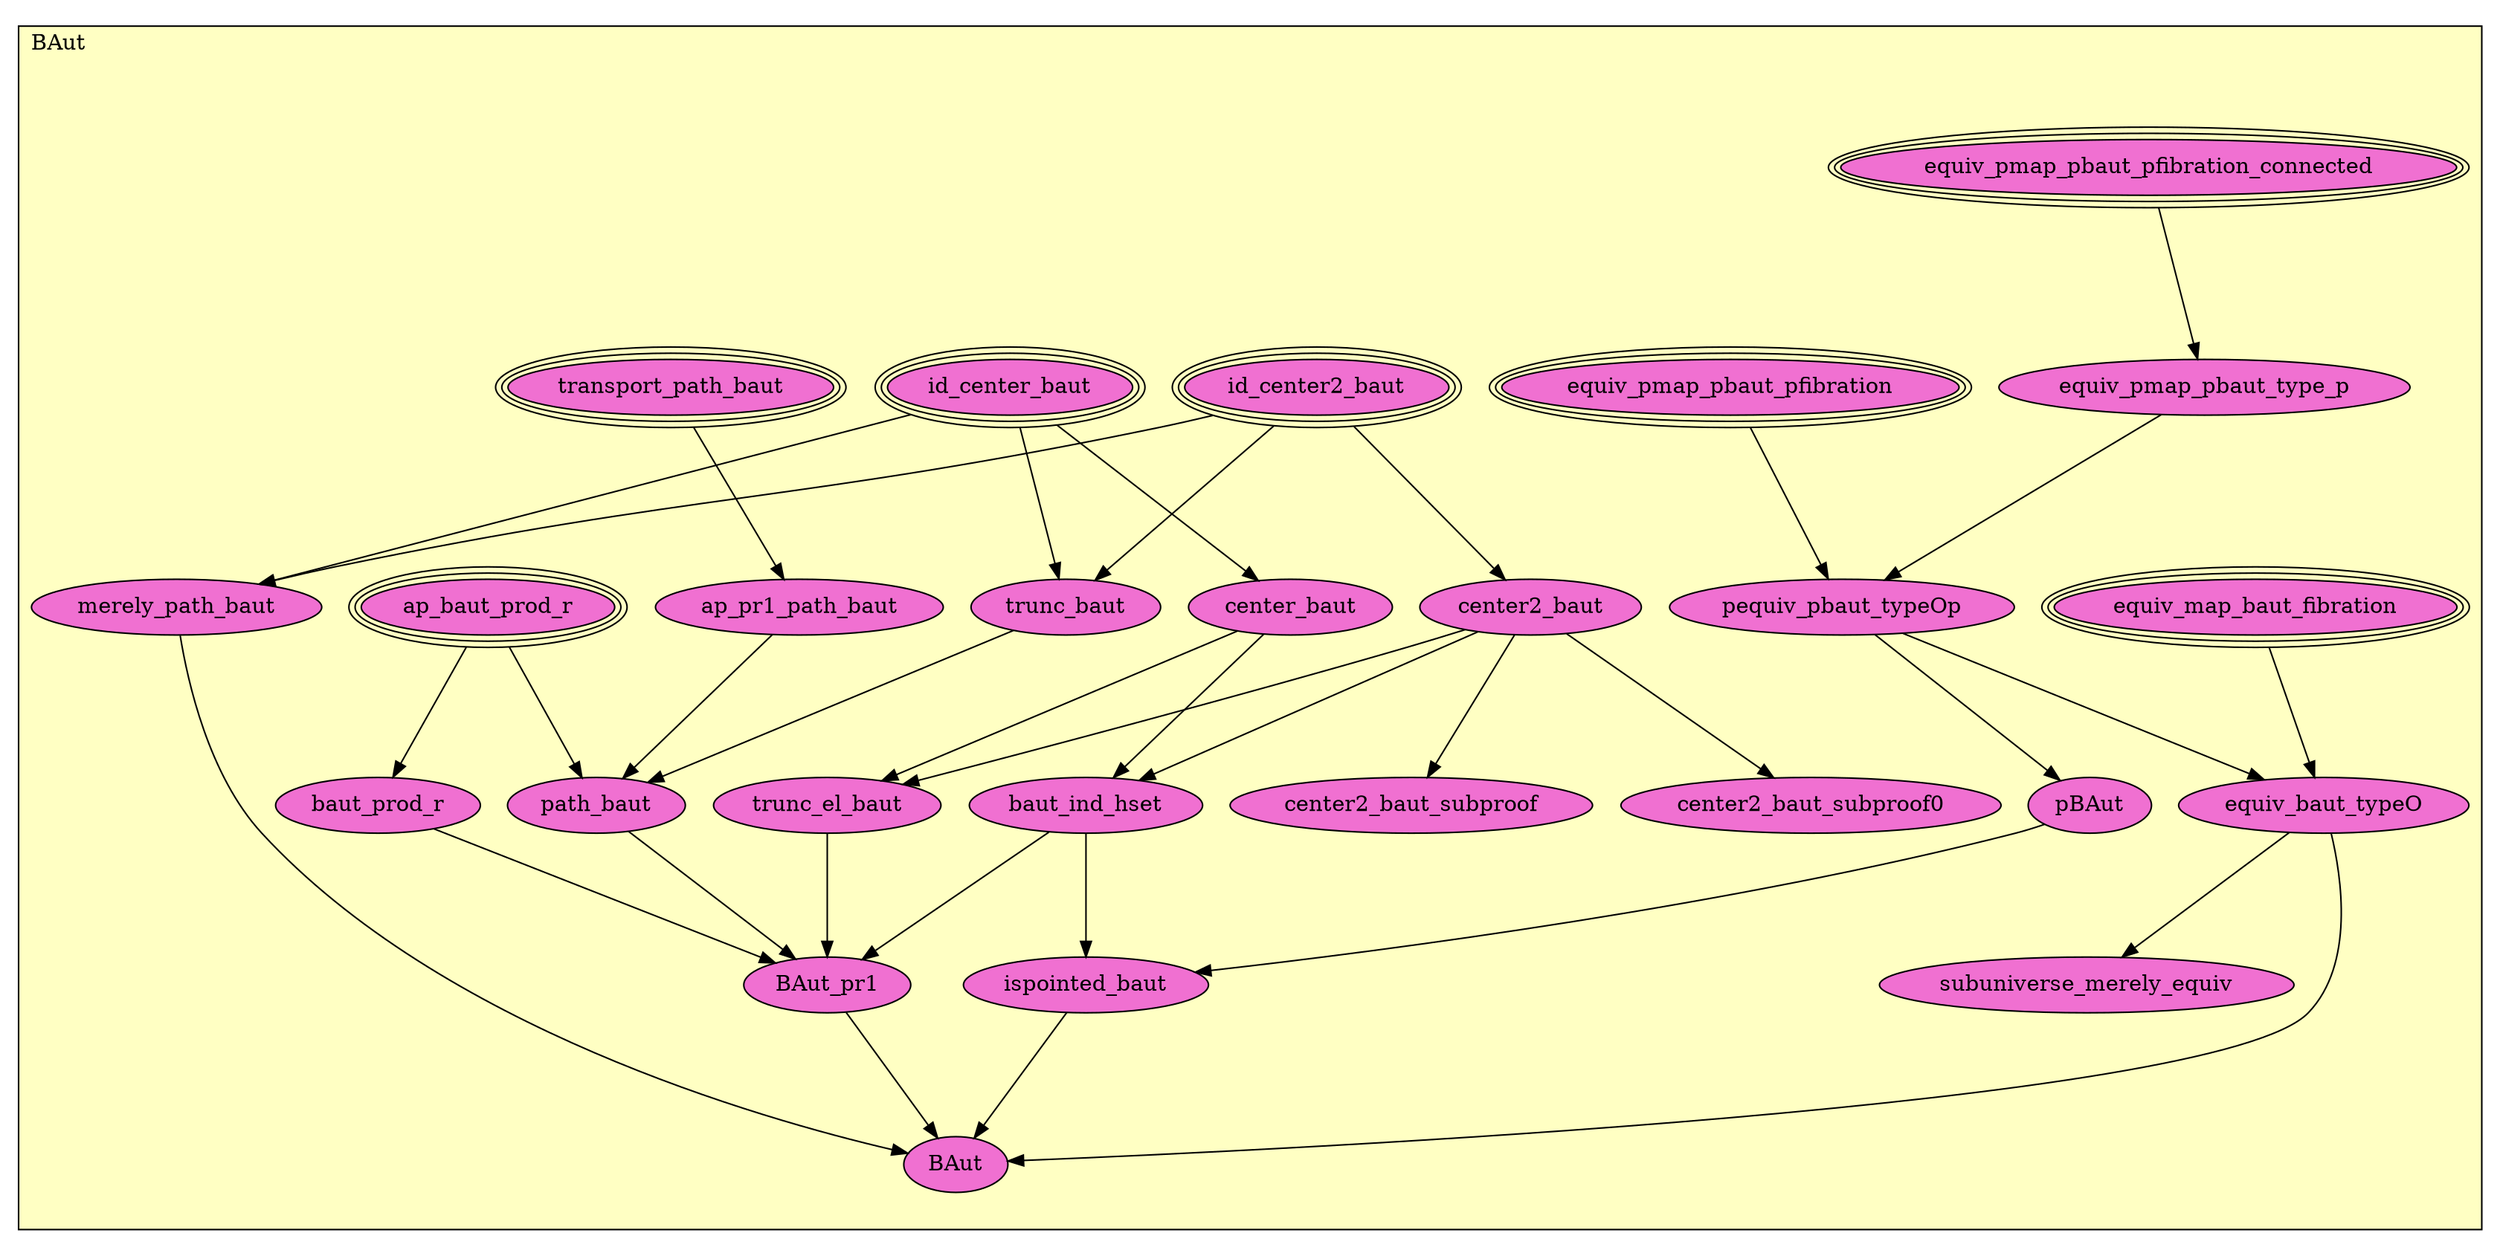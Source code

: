 digraph HoTT_Spaces_BAut {
  graph [ratio=0.5]
  node [style=filled]
BAut_equiv_pmap_pbaut_pfibration_connected [label="equiv_pmap_pbaut_pfibration_connected", URL=<BAut.html#equiv_pmap_pbaut_pfibration_connected>, peripheries=3, fillcolor="#F070D1"] ;
BAut_equiv_pmap_pbaut_type_p [label="equiv_pmap_pbaut_type_p", URL=<BAut.html#equiv_pmap_pbaut_type_p>, fillcolor="#F070D1"] ;
BAut_equiv_pmap_pbaut_pfibration [label="equiv_pmap_pbaut_pfibration", URL=<BAut.html#equiv_pmap_pbaut_pfibration>, peripheries=3, fillcolor="#F070D1"] ;
BAut_pequiv_pbaut_typeOp [label="pequiv_pbaut_typeOp", URL=<BAut.html#pequiv_pbaut_typeOp>, fillcolor="#F070D1"] ;
BAut_equiv_map_baut_fibration [label="equiv_map_baut_fibration", URL=<BAut.html#equiv_map_baut_fibration>, peripheries=3, fillcolor="#F070D1"] ;
BAut_equiv_baut_typeO [label="equiv_baut_typeO", URL=<BAut.html#equiv_baut_typeO>, fillcolor="#F070D1"] ;
BAut_subuniverse_merely_equiv [label="subuniverse_merely_equiv", URL=<BAut.html#subuniverse_merely_equiv>, fillcolor="#F070D1"] ;
BAut_id_center2_baut [label="id_center2_baut", URL=<BAut.html#id_center2_baut>, peripheries=3, fillcolor="#F070D1"] ;
BAut_center2_baut [label="center2_baut", URL=<BAut.html#center2_baut>, fillcolor="#F070D1"] ;
BAut_center2_baut_subproof0 [label="center2_baut_subproof0", URL=<BAut.html#center2_baut_subproof0>, fillcolor="#F070D1"] ;
BAut_center2_baut_subproof [label="center2_baut_subproof", URL=<BAut.html#center2_baut_subproof>, fillcolor="#F070D1"] ;
BAut_id_center_baut [label="id_center_baut", URL=<BAut.html#id_center_baut>, peripheries=3, fillcolor="#F070D1"] ;
BAut_center_baut [label="center_baut", URL=<BAut.html#center_baut>, fillcolor="#F070D1"] ;
BAut_baut_ind_hset [label="baut_ind_hset", URL=<BAut.html#baut_ind_hset>, fillcolor="#F070D1"] ;
BAut_ap_baut_prod_r [label="ap_baut_prod_r", URL=<BAut.html#ap_baut_prod_r>, peripheries=3, fillcolor="#F070D1"] ;
BAut_baut_prod_r [label="baut_prod_r", URL=<BAut.html#baut_prod_r>, fillcolor="#F070D1"] ;
BAut_trunc_el_baut [label="trunc_el_baut", URL=<BAut.html#trunc_el_baut>, fillcolor="#F070D1"] ;
BAut_merely_path_baut [label="merely_path_baut", URL=<BAut.html#merely_path_baut>, fillcolor="#F070D1"] ;
BAut_trunc_baut [label="trunc_baut", URL=<BAut.html#trunc_baut>, fillcolor="#F070D1"] ;
BAut_transport_path_baut [label="transport_path_baut", URL=<BAut.html#transport_path_baut>, peripheries=3, fillcolor="#F070D1"] ;
BAut_ap_pr1_path_baut [label="ap_pr1_path_baut", URL=<BAut.html#ap_pr1_path_baut>, fillcolor="#F070D1"] ;
BAut_path_baut [label="path_baut", URL=<BAut.html#path_baut>, fillcolor="#F070D1"] ;
BAut_pBAut [label="pBAut", URL=<BAut.html#pBAut>, fillcolor="#F070D1"] ;
BAut_ispointed_baut [label="ispointed_baut", URL=<BAut.html#ispointed_baut>, fillcolor="#F070D1"] ;
BAut_BAut_pr1 [label="BAut_pr1", URL=<BAut.html#BAut_pr1>, fillcolor="#F070D1"] ;
BAut_BAut [label="BAut", URL=<BAut.html#BAut>, fillcolor="#F070D1"] ;
  BAut_equiv_pmap_pbaut_pfibration_connected -> BAut_equiv_pmap_pbaut_type_p [] ;
  BAut_equiv_pmap_pbaut_type_p -> BAut_pequiv_pbaut_typeOp [] ;
  BAut_equiv_pmap_pbaut_pfibration -> BAut_pequiv_pbaut_typeOp [] ;
  BAut_pequiv_pbaut_typeOp -> BAut_equiv_baut_typeO [] ;
  BAut_pequiv_pbaut_typeOp -> BAut_pBAut [] ;
  BAut_equiv_map_baut_fibration -> BAut_equiv_baut_typeO [] ;
  BAut_equiv_baut_typeO -> BAut_subuniverse_merely_equiv [] ;
  BAut_equiv_baut_typeO -> BAut_BAut [] ;
  BAut_id_center2_baut -> BAut_center2_baut [] ;
  BAut_id_center2_baut -> BAut_merely_path_baut [] ;
  BAut_id_center2_baut -> BAut_trunc_baut [] ;
  BAut_center2_baut -> BAut_center2_baut_subproof0 [] ;
  BAut_center2_baut -> BAut_center2_baut_subproof [] ;
  BAut_center2_baut -> BAut_baut_ind_hset [] ;
  BAut_center2_baut -> BAut_trunc_el_baut [] ;
  BAut_id_center_baut -> BAut_center_baut [] ;
  BAut_id_center_baut -> BAut_merely_path_baut [] ;
  BAut_id_center_baut -> BAut_trunc_baut [] ;
  BAut_center_baut -> BAut_baut_ind_hset [] ;
  BAut_center_baut -> BAut_trunc_el_baut [] ;
  BAut_baut_ind_hset -> BAut_ispointed_baut [] ;
  BAut_baut_ind_hset -> BAut_BAut_pr1 [] ;
  BAut_ap_baut_prod_r -> BAut_baut_prod_r [] ;
  BAut_ap_baut_prod_r -> BAut_path_baut [] ;
  BAut_baut_prod_r -> BAut_BAut_pr1 [] ;
  BAut_trunc_el_baut -> BAut_BAut_pr1 [] ;
  BAut_merely_path_baut -> BAut_BAut [] ;
  BAut_trunc_baut -> BAut_path_baut [] ;
  BAut_transport_path_baut -> BAut_ap_pr1_path_baut [] ;
  BAut_ap_pr1_path_baut -> BAut_path_baut [] ;
  BAut_path_baut -> BAut_BAut_pr1 [] ;
  BAut_pBAut -> BAut_ispointed_baut [] ;
  BAut_ispointed_baut -> BAut_BAut [] ;
  BAut_BAut_pr1 -> BAut_BAut [] ;
subgraph cluster_BAut { label="BAut"; fillcolor="#FFFFC3"; labeljust=l; style=filled 
BAut_BAut; BAut_BAut_pr1; BAut_ispointed_baut; BAut_pBAut; BAut_path_baut; BAut_ap_pr1_path_baut; BAut_transport_path_baut; BAut_trunc_baut; BAut_merely_path_baut; BAut_trunc_el_baut; BAut_baut_prod_r; BAut_ap_baut_prod_r; BAut_baut_ind_hset; BAut_center_baut; BAut_id_center_baut; BAut_center2_baut_subproof; BAut_center2_baut_subproof0; BAut_center2_baut; BAut_id_center2_baut; BAut_subuniverse_merely_equiv; BAut_equiv_baut_typeO; BAut_equiv_map_baut_fibration; BAut_pequiv_pbaut_typeOp; BAut_equiv_pmap_pbaut_pfibration; BAut_equiv_pmap_pbaut_type_p; BAut_equiv_pmap_pbaut_pfibration_connected; };
} /* END */
